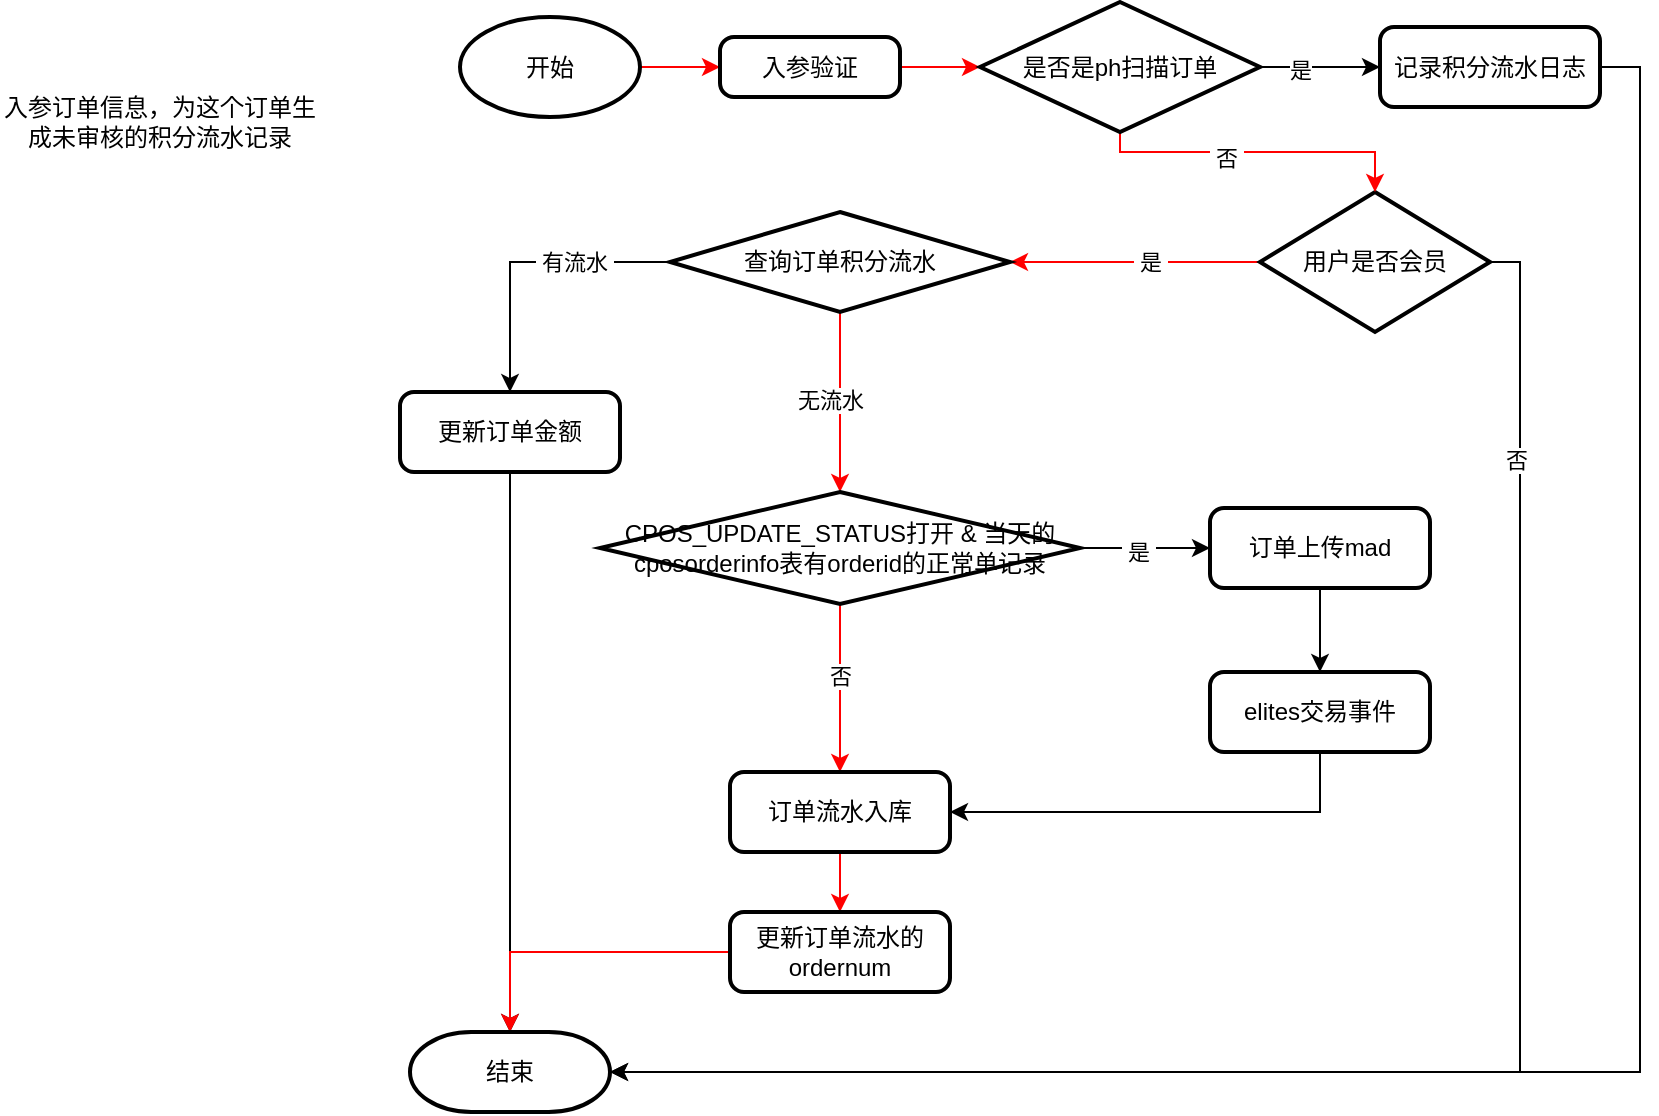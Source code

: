 <mxfile version="15.7.3" type="github">
  <diagram id="NlKHI6trEtiHi1XTqEEs" name="Page-1">
    <mxGraphModel dx="1865" dy="588" grid="1" gridSize="10" guides="1" tooltips="1" connect="1" arrows="1" fold="1" page="1" pageScale="1" pageWidth="827" pageHeight="1169" math="0" shadow="0">
      <root>
        <mxCell id="0" />
        <mxCell id="1" parent="0" />
        <mxCell id="L6jDz-sPjVb8ubE6nO0k-13" style="edgeStyle=orthogonalEdgeStyle;rounded=0;orthogonalLoop=1;jettySize=auto;html=1;entryX=1;entryY=0.5;entryDx=0;entryDy=0;entryPerimeter=0;strokeColor=#FF0000;" edge="1" parent="1" source="L6jDz-sPjVb8ubE6nO0k-5" target="L6jDz-sPjVb8ubE6nO0k-15">
          <mxGeometry relative="1" as="geometry">
            <mxPoint x="220" y="280" as="targetPoint" />
          </mxGeometry>
        </mxCell>
        <mxCell id="L6jDz-sPjVb8ubE6nO0k-14" value="&amp;nbsp;是&amp;nbsp;" style="edgeLabel;html=1;align=center;verticalAlign=middle;resizable=0;points=[];" vertex="1" connectable="0" parent="L6jDz-sPjVb8ubE6nO0k-13">
          <mxGeometry x="-0.117" y="2" relative="1" as="geometry">
            <mxPoint y="-2" as="offset" />
          </mxGeometry>
        </mxCell>
        <mxCell id="L6jDz-sPjVb8ubE6nO0k-42" style="edgeStyle=orthogonalEdgeStyle;rounded=0;orthogonalLoop=1;jettySize=auto;html=1;entryX=1;entryY=0.5;entryDx=0;entryDy=0;entryPerimeter=0;" edge="1" parent="1" source="L6jDz-sPjVb8ubE6nO0k-5" target="L6jDz-sPjVb8ubE6nO0k-37">
          <mxGeometry relative="1" as="geometry">
            <Array as="points">
              <mxPoint x="460" y="235" />
              <mxPoint x="460" y="640" />
            </Array>
          </mxGeometry>
        </mxCell>
        <mxCell id="L6jDz-sPjVb8ubE6nO0k-43" value="否" style="edgeLabel;html=1;align=center;verticalAlign=middle;resizable=0;points=[];" vertex="1" connectable="0" parent="L6jDz-sPjVb8ubE6nO0k-42">
          <mxGeometry x="-0.739" y="-2" relative="1" as="geometry">
            <mxPoint as="offset" />
          </mxGeometry>
        </mxCell>
        <mxCell id="L6jDz-sPjVb8ubE6nO0k-5" value="&lt;span&gt;用户是否会员&lt;/span&gt;" style="strokeWidth=2;html=1;shape=mxgraph.flowchart.decision;whiteSpace=wrap;" vertex="1" parent="1">
          <mxGeometry x="330" y="200" width="115" height="70" as="geometry" />
        </mxCell>
        <mxCell id="L6jDz-sPjVb8ubE6nO0k-10" style="edgeStyle=orthogonalEdgeStyle;rounded=0;orthogonalLoop=1;jettySize=auto;html=1;strokeColor=#FF0000;" edge="1" parent="1" source="L6jDz-sPjVb8ubE6nO0k-7" target="L6jDz-sPjVb8ubE6nO0k-8">
          <mxGeometry relative="1" as="geometry" />
        </mxCell>
        <mxCell id="L6jDz-sPjVb8ubE6nO0k-7" value="开始" style="strokeWidth=2;html=1;shape=mxgraph.flowchart.start_1;whiteSpace=wrap;" vertex="1" parent="1">
          <mxGeometry x="-70" y="112.5" width="90" height="50" as="geometry" />
        </mxCell>
        <mxCell id="L6jDz-sPjVb8ubE6nO0k-48" style="edgeStyle=orthogonalEdgeStyle;rounded=0;orthogonalLoop=1;jettySize=auto;html=1;entryX=0;entryY=0.5;entryDx=0;entryDy=0;entryPerimeter=0;strokeColor=#FF0000;" edge="1" parent="1" source="L6jDz-sPjVb8ubE6nO0k-8" target="L6jDz-sPjVb8ubE6nO0k-45">
          <mxGeometry relative="1" as="geometry" />
        </mxCell>
        <mxCell id="L6jDz-sPjVb8ubE6nO0k-8" value="&lt;span&gt;入参验证&lt;/span&gt;" style="rounded=1;whiteSpace=wrap;html=1;absoluteArcSize=1;arcSize=14;strokeWidth=2;" vertex="1" parent="1">
          <mxGeometry x="60" y="122.5" width="90" height="30" as="geometry" />
        </mxCell>
        <mxCell id="L6jDz-sPjVb8ubE6nO0k-18" style="edgeStyle=orthogonalEdgeStyle;rounded=0;orthogonalLoop=1;jettySize=auto;html=1;exitX=0;exitY=0.5;exitDx=0;exitDy=0;exitPerimeter=0;" edge="1" parent="1" source="L6jDz-sPjVb8ubE6nO0k-15" target="L6jDz-sPjVb8ubE6nO0k-16">
          <mxGeometry relative="1" as="geometry" />
        </mxCell>
        <mxCell id="L6jDz-sPjVb8ubE6nO0k-19" value="&amp;nbsp;有流水&amp;nbsp;" style="edgeLabel;html=1;align=center;verticalAlign=middle;resizable=0;points=[];" vertex="1" connectable="0" parent="L6jDz-sPjVb8ubE6nO0k-18">
          <mxGeometry x="-0.171" y="-1" relative="1" as="geometry">
            <mxPoint x="12" y="1" as="offset" />
          </mxGeometry>
        </mxCell>
        <mxCell id="L6jDz-sPjVb8ubE6nO0k-23" style="edgeStyle=orthogonalEdgeStyle;rounded=0;orthogonalLoop=1;jettySize=auto;html=1;entryX=0.5;entryY=0;entryDx=0;entryDy=0;entryPerimeter=0;strokeColor=#FF0000;" edge="1" parent="1" source="L6jDz-sPjVb8ubE6nO0k-15" target="L6jDz-sPjVb8ubE6nO0k-22">
          <mxGeometry relative="1" as="geometry" />
        </mxCell>
        <mxCell id="L6jDz-sPjVb8ubE6nO0k-24" value="无流水" style="edgeLabel;html=1;align=center;verticalAlign=middle;resizable=0;points=[];" vertex="1" connectable="0" parent="L6jDz-sPjVb8ubE6nO0k-23">
          <mxGeometry x="0.304" y="3" relative="1" as="geometry">
            <mxPoint x="-8" y="-15" as="offset" />
          </mxGeometry>
        </mxCell>
        <mxCell id="L6jDz-sPjVb8ubE6nO0k-15" value="&lt;span&gt;查询订单积分流水&lt;/span&gt;" style="strokeWidth=2;html=1;shape=mxgraph.flowchart.decision;whiteSpace=wrap;" vertex="1" parent="1">
          <mxGeometry x="35" y="210" width="170" height="50" as="geometry" />
        </mxCell>
        <mxCell id="L6jDz-sPjVb8ubE6nO0k-41" style="edgeStyle=orthogonalEdgeStyle;rounded=0;orthogonalLoop=1;jettySize=auto;html=1;entryX=0.5;entryY=0;entryDx=0;entryDy=0;entryPerimeter=0;" edge="1" parent="1" source="L6jDz-sPjVb8ubE6nO0k-16" target="L6jDz-sPjVb8ubE6nO0k-37">
          <mxGeometry relative="1" as="geometry" />
        </mxCell>
        <mxCell id="L6jDz-sPjVb8ubE6nO0k-16" value="更新订单金额" style="rounded=1;whiteSpace=wrap;html=1;absoluteArcSize=1;arcSize=14;strokeWidth=2;" vertex="1" parent="1">
          <mxGeometry x="-100" y="300" width="110" height="40" as="geometry" />
        </mxCell>
        <mxCell id="L6jDz-sPjVb8ubE6nO0k-29" style="edgeStyle=orthogonalEdgeStyle;rounded=0;orthogonalLoop=1;jettySize=auto;html=1;entryX=0;entryY=0.5;entryDx=0;entryDy=0;" edge="1" parent="1" source="L6jDz-sPjVb8ubE6nO0k-22" target="L6jDz-sPjVb8ubE6nO0k-25">
          <mxGeometry relative="1" as="geometry" />
        </mxCell>
        <mxCell id="L6jDz-sPjVb8ubE6nO0k-30" value="&amp;nbsp;是&amp;nbsp;" style="edgeLabel;html=1;align=center;verticalAlign=middle;resizable=0;points=[];" vertex="1" connectable="0" parent="L6jDz-sPjVb8ubE6nO0k-29">
          <mxGeometry x="-0.111" y="-2" relative="1" as="geometry">
            <mxPoint as="offset" />
          </mxGeometry>
        </mxCell>
        <mxCell id="L6jDz-sPjVb8ubE6nO0k-33" style="edgeStyle=orthogonalEdgeStyle;rounded=0;orthogonalLoop=1;jettySize=auto;html=1;entryX=0.5;entryY=0;entryDx=0;entryDy=0;strokeColor=#FF0000;" edge="1" parent="1" source="L6jDz-sPjVb8ubE6nO0k-22" target="L6jDz-sPjVb8ubE6nO0k-31">
          <mxGeometry relative="1" as="geometry" />
        </mxCell>
        <mxCell id="L6jDz-sPjVb8ubE6nO0k-35" value="否" style="edgeLabel;html=1;align=center;verticalAlign=middle;resizable=0;points=[];" vertex="1" connectable="0" parent="L6jDz-sPjVb8ubE6nO0k-33">
          <mxGeometry x="0.149" y="-4" relative="1" as="geometry">
            <mxPoint x="4" y="-13" as="offset" />
          </mxGeometry>
        </mxCell>
        <mxCell id="L6jDz-sPjVb8ubE6nO0k-22" value="&lt;span&gt;CPOS_UPDATE_STATUS打开 &amp;amp; 当天的cposorderinfo表有orderid的正常单记录&lt;/span&gt;" style="strokeWidth=2;html=1;shape=mxgraph.flowchart.decision;whiteSpace=wrap;" vertex="1" parent="1">
          <mxGeometry y="350" width="240" height="56" as="geometry" />
        </mxCell>
        <mxCell id="L6jDz-sPjVb8ubE6nO0k-28" style="edgeStyle=orthogonalEdgeStyle;rounded=0;orthogonalLoop=1;jettySize=auto;html=1;" edge="1" parent="1" source="L6jDz-sPjVb8ubE6nO0k-25" target="L6jDz-sPjVb8ubE6nO0k-26">
          <mxGeometry relative="1" as="geometry" />
        </mxCell>
        <mxCell id="L6jDz-sPjVb8ubE6nO0k-25" value="订单上传mad" style="rounded=1;whiteSpace=wrap;html=1;absoluteArcSize=1;arcSize=14;strokeWidth=2;" vertex="1" parent="1">
          <mxGeometry x="305" y="358" width="110" height="40" as="geometry" />
        </mxCell>
        <mxCell id="L6jDz-sPjVb8ubE6nO0k-55" style="edgeStyle=orthogonalEdgeStyle;rounded=0;orthogonalLoop=1;jettySize=auto;html=1;entryX=1;entryY=0.5;entryDx=0;entryDy=0;strokeColor=#000000;" edge="1" parent="1" source="L6jDz-sPjVb8ubE6nO0k-26" target="L6jDz-sPjVb8ubE6nO0k-31">
          <mxGeometry relative="1" as="geometry">
            <Array as="points">
              <mxPoint x="360" y="510" />
            </Array>
          </mxGeometry>
        </mxCell>
        <mxCell id="L6jDz-sPjVb8ubE6nO0k-26" value="elites交易事件" style="rounded=1;whiteSpace=wrap;html=1;absoluteArcSize=1;arcSize=14;strokeWidth=2;" vertex="1" parent="1">
          <mxGeometry x="305" y="440" width="110" height="40" as="geometry" />
        </mxCell>
        <mxCell id="L6jDz-sPjVb8ubE6nO0k-34" style="edgeStyle=orthogonalEdgeStyle;rounded=0;orthogonalLoop=1;jettySize=auto;html=1;strokeColor=#FF0000;" edge="1" parent="1" source="L6jDz-sPjVb8ubE6nO0k-31" target="L6jDz-sPjVb8ubE6nO0k-32">
          <mxGeometry relative="1" as="geometry" />
        </mxCell>
        <mxCell id="L6jDz-sPjVb8ubE6nO0k-31" value="订单流水入库" style="rounded=1;whiteSpace=wrap;html=1;absoluteArcSize=1;arcSize=14;strokeWidth=2;" vertex="1" parent="1">
          <mxGeometry x="65" y="490" width="110" height="40" as="geometry" />
        </mxCell>
        <mxCell id="L6jDz-sPjVb8ubE6nO0k-40" style="edgeStyle=orthogonalEdgeStyle;rounded=0;orthogonalLoop=1;jettySize=auto;html=1;entryX=0.5;entryY=0;entryDx=0;entryDy=0;entryPerimeter=0;strokeColor=#FF0000;" edge="1" parent="1" source="L6jDz-sPjVb8ubE6nO0k-32" target="L6jDz-sPjVb8ubE6nO0k-37">
          <mxGeometry relative="1" as="geometry" />
        </mxCell>
        <mxCell id="L6jDz-sPjVb8ubE6nO0k-32" value="更新订单流水的ordernum" style="rounded=1;whiteSpace=wrap;html=1;absoluteArcSize=1;arcSize=14;strokeWidth=2;" vertex="1" parent="1">
          <mxGeometry x="65" y="560" width="110" height="40" as="geometry" />
        </mxCell>
        <mxCell id="L6jDz-sPjVb8ubE6nO0k-37" value="结束" style="strokeWidth=2;html=1;shape=mxgraph.flowchart.terminator;whiteSpace=wrap;" vertex="1" parent="1">
          <mxGeometry x="-95" y="620" width="100" height="40" as="geometry" />
        </mxCell>
        <mxCell id="L6jDz-sPjVb8ubE6nO0k-46" style="edgeStyle=orthogonalEdgeStyle;rounded=0;orthogonalLoop=1;jettySize=auto;html=1;entryX=0.5;entryY=0;entryDx=0;entryDy=0;entryPerimeter=0;strokeColor=#FF0000;" edge="1" parent="1" source="L6jDz-sPjVb8ubE6nO0k-45" target="L6jDz-sPjVb8ubE6nO0k-5">
          <mxGeometry relative="1" as="geometry">
            <Array as="points">
              <mxPoint x="260" y="180" />
              <mxPoint x="388" y="180" />
            </Array>
          </mxGeometry>
        </mxCell>
        <mxCell id="L6jDz-sPjVb8ubE6nO0k-47" value="&amp;nbsp;否&amp;nbsp;" style="edgeLabel;html=1;align=center;verticalAlign=middle;resizable=0;points=[];" vertex="1" connectable="0" parent="L6jDz-sPjVb8ubE6nO0k-46">
          <mxGeometry x="-0.205" y="-3" relative="1" as="geometry">
            <mxPoint as="offset" />
          </mxGeometry>
        </mxCell>
        <mxCell id="L6jDz-sPjVb8ubE6nO0k-51" style="edgeStyle=orthogonalEdgeStyle;rounded=0;orthogonalLoop=1;jettySize=auto;html=1;entryX=0;entryY=0.5;entryDx=0;entryDy=0;" edge="1" parent="1" source="L6jDz-sPjVb8ubE6nO0k-45" target="L6jDz-sPjVb8ubE6nO0k-50">
          <mxGeometry relative="1" as="geometry" />
        </mxCell>
        <mxCell id="L6jDz-sPjVb8ubE6nO0k-53" value="是" style="edgeLabel;html=1;align=center;verticalAlign=middle;resizable=0;points=[];" vertex="1" connectable="0" parent="L6jDz-sPjVb8ubE6nO0k-51">
          <mxGeometry x="-0.357" y="-1" relative="1" as="geometry">
            <mxPoint as="offset" />
          </mxGeometry>
        </mxCell>
        <mxCell id="L6jDz-sPjVb8ubE6nO0k-45" value="&lt;span&gt;是否是ph扫描订单&lt;/span&gt;" style="strokeWidth=2;html=1;shape=mxgraph.flowchart.decision;whiteSpace=wrap;" vertex="1" parent="1">
          <mxGeometry x="190" y="105" width="140" height="65" as="geometry" />
        </mxCell>
        <mxCell id="L6jDz-sPjVb8ubE6nO0k-52" style="edgeStyle=orthogonalEdgeStyle;rounded=0;orthogonalLoop=1;jettySize=auto;html=1;entryX=1;entryY=0.5;entryDx=0;entryDy=0;entryPerimeter=0;" edge="1" parent="1" source="L6jDz-sPjVb8ubE6nO0k-50" target="L6jDz-sPjVb8ubE6nO0k-37">
          <mxGeometry relative="1" as="geometry">
            <Array as="points">
              <mxPoint x="520" y="138" />
              <mxPoint x="520" y="640" />
            </Array>
          </mxGeometry>
        </mxCell>
        <mxCell id="L6jDz-sPjVb8ubE6nO0k-50" value="记录积分流水日志" style="rounded=1;whiteSpace=wrap;html=1;absoluteArcSize=1;arcSize=14;strokeWidth=2;" vertex="1" parent="1">
          <mxGeometry x="390" y="117.5" width="110" height="40" as="geometry" />
        </mxCell>
        <mxCell id="L6jDz-sPjVb8ubE6nO0k-57" value="入参订单信息，为这个订单生成未审核的积分流水记录" style="text;html=1;strokeColor=none;fillColor=none;align=center;verticalAlign=middle;whiteSpace=wrap;rounded=0;" vertex="1" parent="1">
          <mxGeometry x="-300" y="130" width="160" height="70" as="geometry" />
        </mxCell>
      </root>
    </mxGraphModel>
  </diagram>
</mxfile>
